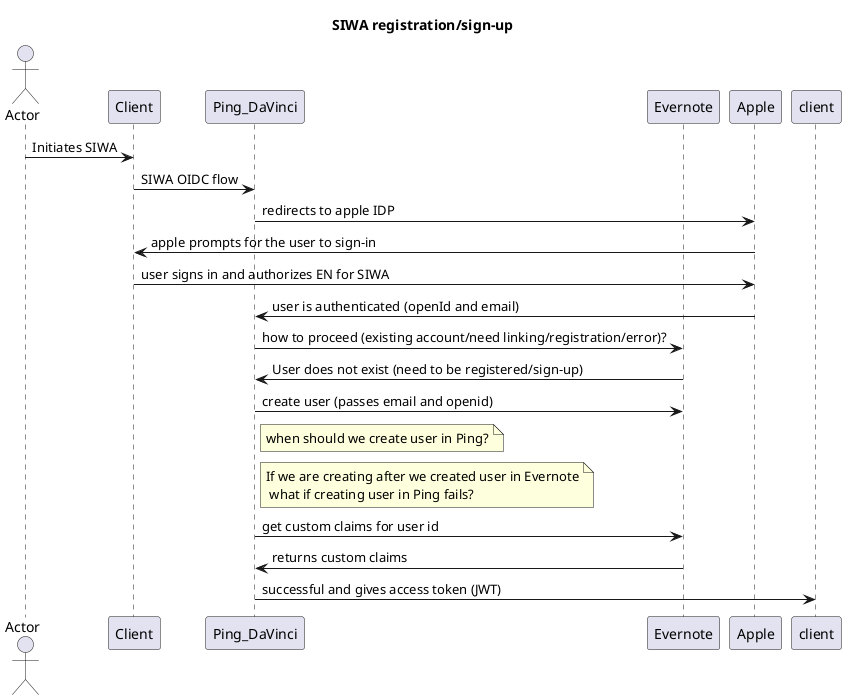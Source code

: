 @startuml you-look-familiar
title SIWA registration/sign-up
actor Actor as User
participant Client
participant Ping_DaVinci
participant Evernote
User->Client: Initiates SIWA
Client->Ping_DaVinci: SIWA OIDC flow
Ping_DaVinci->Apple: redirects to apple IDP
Apple->Client: apple prompts for the user to sign-in
Client->Apple: user signs in and authorizes EN for SIWA
Apple->Ping_DaVinci: user is authenticated (openId and email)
Ping_DaVinci->Evernote: how to proceed (existing account/need linking/registration/error)?
Evernote->Ping_DaVinci: User does not exist (need to be registered/sign-up)
Ping_DaVinci->Evernote: create user (passes email and openid)
note right of Ping_DaVinci: when should we create user in Ping?
note right of Ping_DaVinci: If we are creating after we created user in Evernote\n what if creating user in Ping fails?
Ping_DaVinci->Evernote: get custom claims for user id
Evernote->Ping_DaVinci: returns custom claims
Ping_DaVinci->client: successful and gives access token (JWT)
@enduml